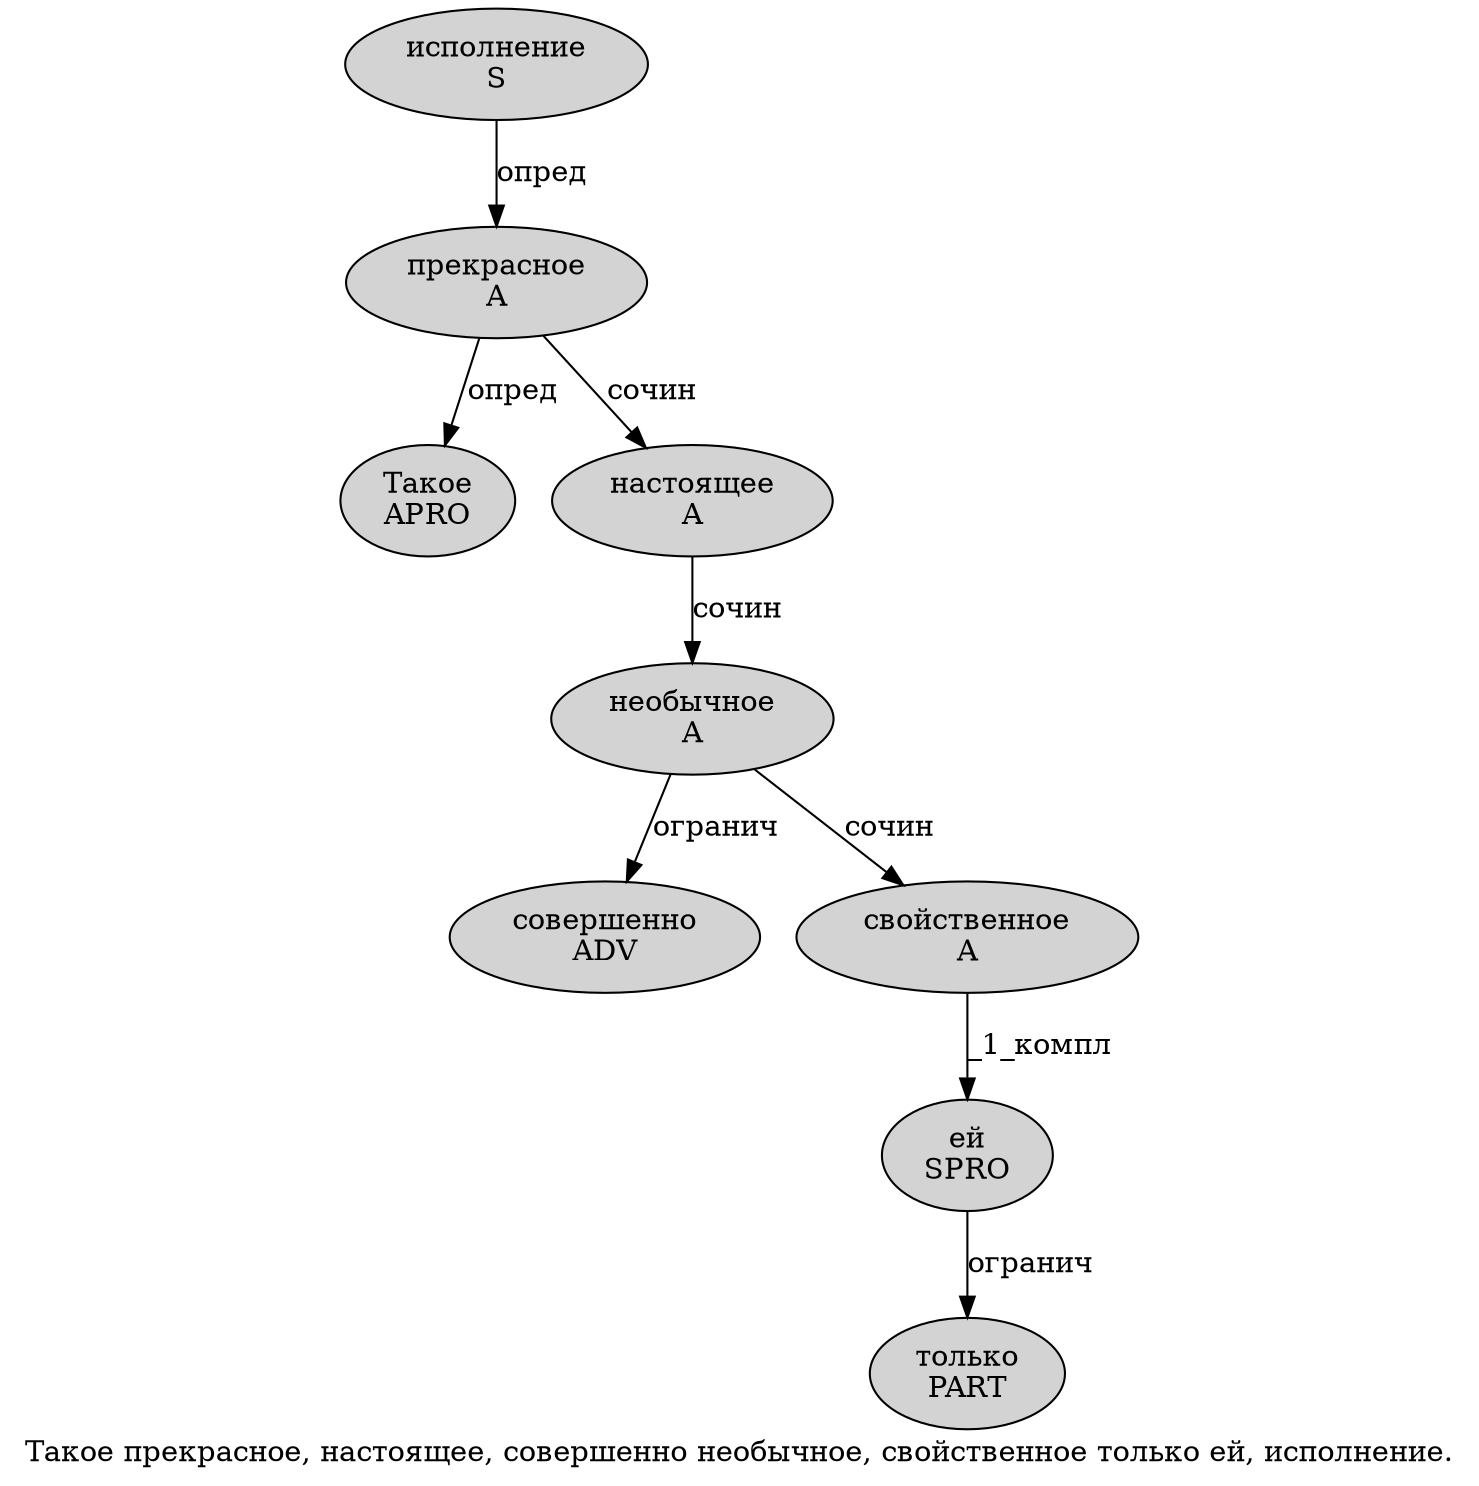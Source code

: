 digraph SENTENCE_545 {
	graph [label="Такое прекрасное, настоящее, совершенно необычное, свойственное только ей, исполнение."]
	node [style=filled]
		0 [label="Такое
APRO" color="" fillcolor=lightgray penwidth=1 shape=ellipse]
		1 [label="прекрасное
A" color="" fillcolor=lightgray penwidth=1 shape=ellipse]
		3 [label="настоящее
A" color="" fillcolor=lightgray penwidth=1 shape=ellipse]
		5 [label="совершенно
ADV" color="" fillcolor=lightgray penwidth=1 shape=ellipse]
		6 [label="необычное
A" color="" fillcolor=lightgray penwidth=1 shape=ellipse]
		8 [label="свойственное
A" color="" fillcolor=lightgray penwidth=1 shape=ellipse]
		9 [label="только
PART" color="" fillcolor=lightgray penwidth=1 shape=ellipse]
		10 [label="ей
SPRO" color="" fillcolor=lightgray penwidth=1 shape=ellipse]
		12 [label="исполнение
S" color="" fillcolor=lightgray penwidth=1 shape=ellipse]
			8 -> 10 [label="_1_компл"]
			3 -> 6 [label="сочин"]
			6 -> 5 [label="огранич"]
			6 -> 8 [label="сочин"]
			10 -> 9 [label="огранич"]
			1 -> 0 [label="опред"]
			1 -> 3 [label="сочин"]
			12 -> 1 [label="опред"]
}